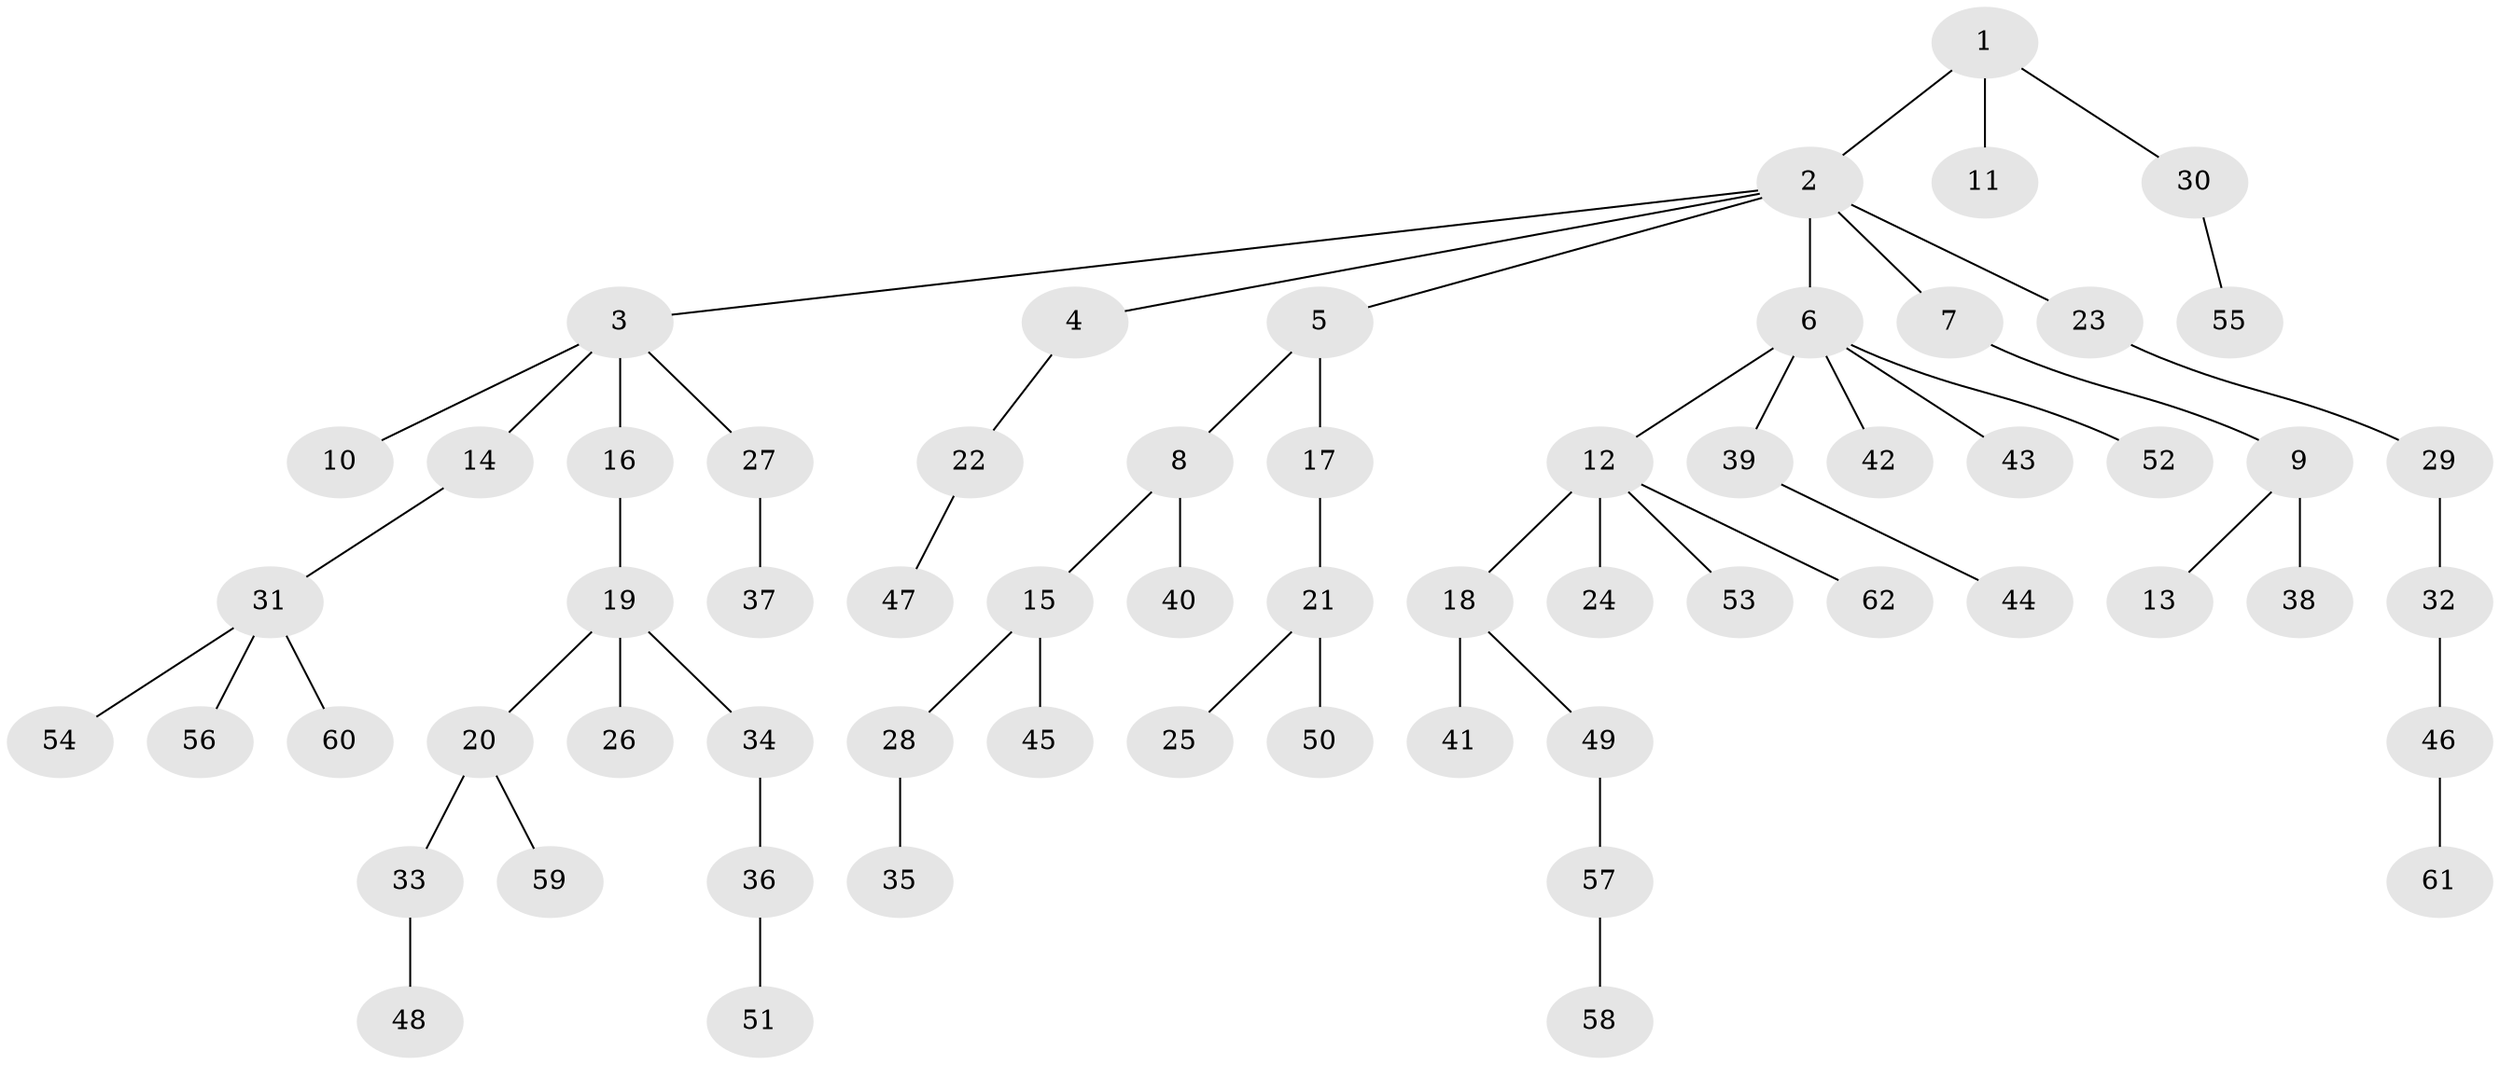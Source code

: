 // Generated by graph-tools (version 1.1) at 2025/50/03/09/25 03:50:25]
// undirected, 62 vertices, 61 edges
graph export_dot {
graph [start="1"]
  node [color=gray90,style=filled];
  1;
  2;
  3;
  4;
  5;
  6;
  7;
  8;
  9;
  10;
  11;
  12;
  13;
  14;
  15;
  16;
  17;
  18;
  19;
  20;
  21;
  22;
  23;
  24;
  25;
  26;
  27;
  28;
  29;
  30;
  31;
  32;
  33;
  34;
  35;
  36;
  37;
  38;
  39;
  40;
  41;
  42;
  43;
  44;
  45;
  46;
  47;
  48;
  49;
  50;
  51;
  52;
  53;
  54;
  55;
  56;
  57;
  58;
  59;
  60;
  61;
  62;
  1 -- 2;
  1 -- 11;
  1 -- 30;
  2 -- 3;
  2 -- 4;
  2 -- 5;
  2 -- 6;
  2 -- 7;
  2 -- 23;
  3 -- 10;
  3 -- 14;
  3 -- 16;
  3 -- 27;
  4 -- 22;
  5 -- 8;
  5 -- 17;
  6 -- 12;
  6 -- 39;
  6 -- 42;
  6 -- 43;
  6 -- 52;
  7 -- 9;
  8 -- 15;
  8 -- 40;
  9 -- 13;
  9 -- 38;
  12 -- 18;
  12 -- 24;
  12 -- 53;
  12 -- 62;
  14 -- 31;
  15 -- 28;
  15 -- 45;
  16 -- 19;
  17 -- 21;
  18 -- 41;
  18 -- 49;
  19 -- 20;
  19 -- 26;
  19 -- 34;
  20 -- 33;
  20 -- 59;
  21 -- 25;
  21 -- 50;
  22 -- 47;
  23 -- 29;
  27 -- 37;
  28 -- 35;
  29 -- 32;
  30 -- 55;
  31 -- 54;
  31 -- 56;
  31 -- 60;
  32 -- 46;
  33 -- 48;
  34 -- 36;
  36 -- 51;
  39 -- 44;
  46 -- 61;
  49 -- 57;
  57 -- 58;
}
